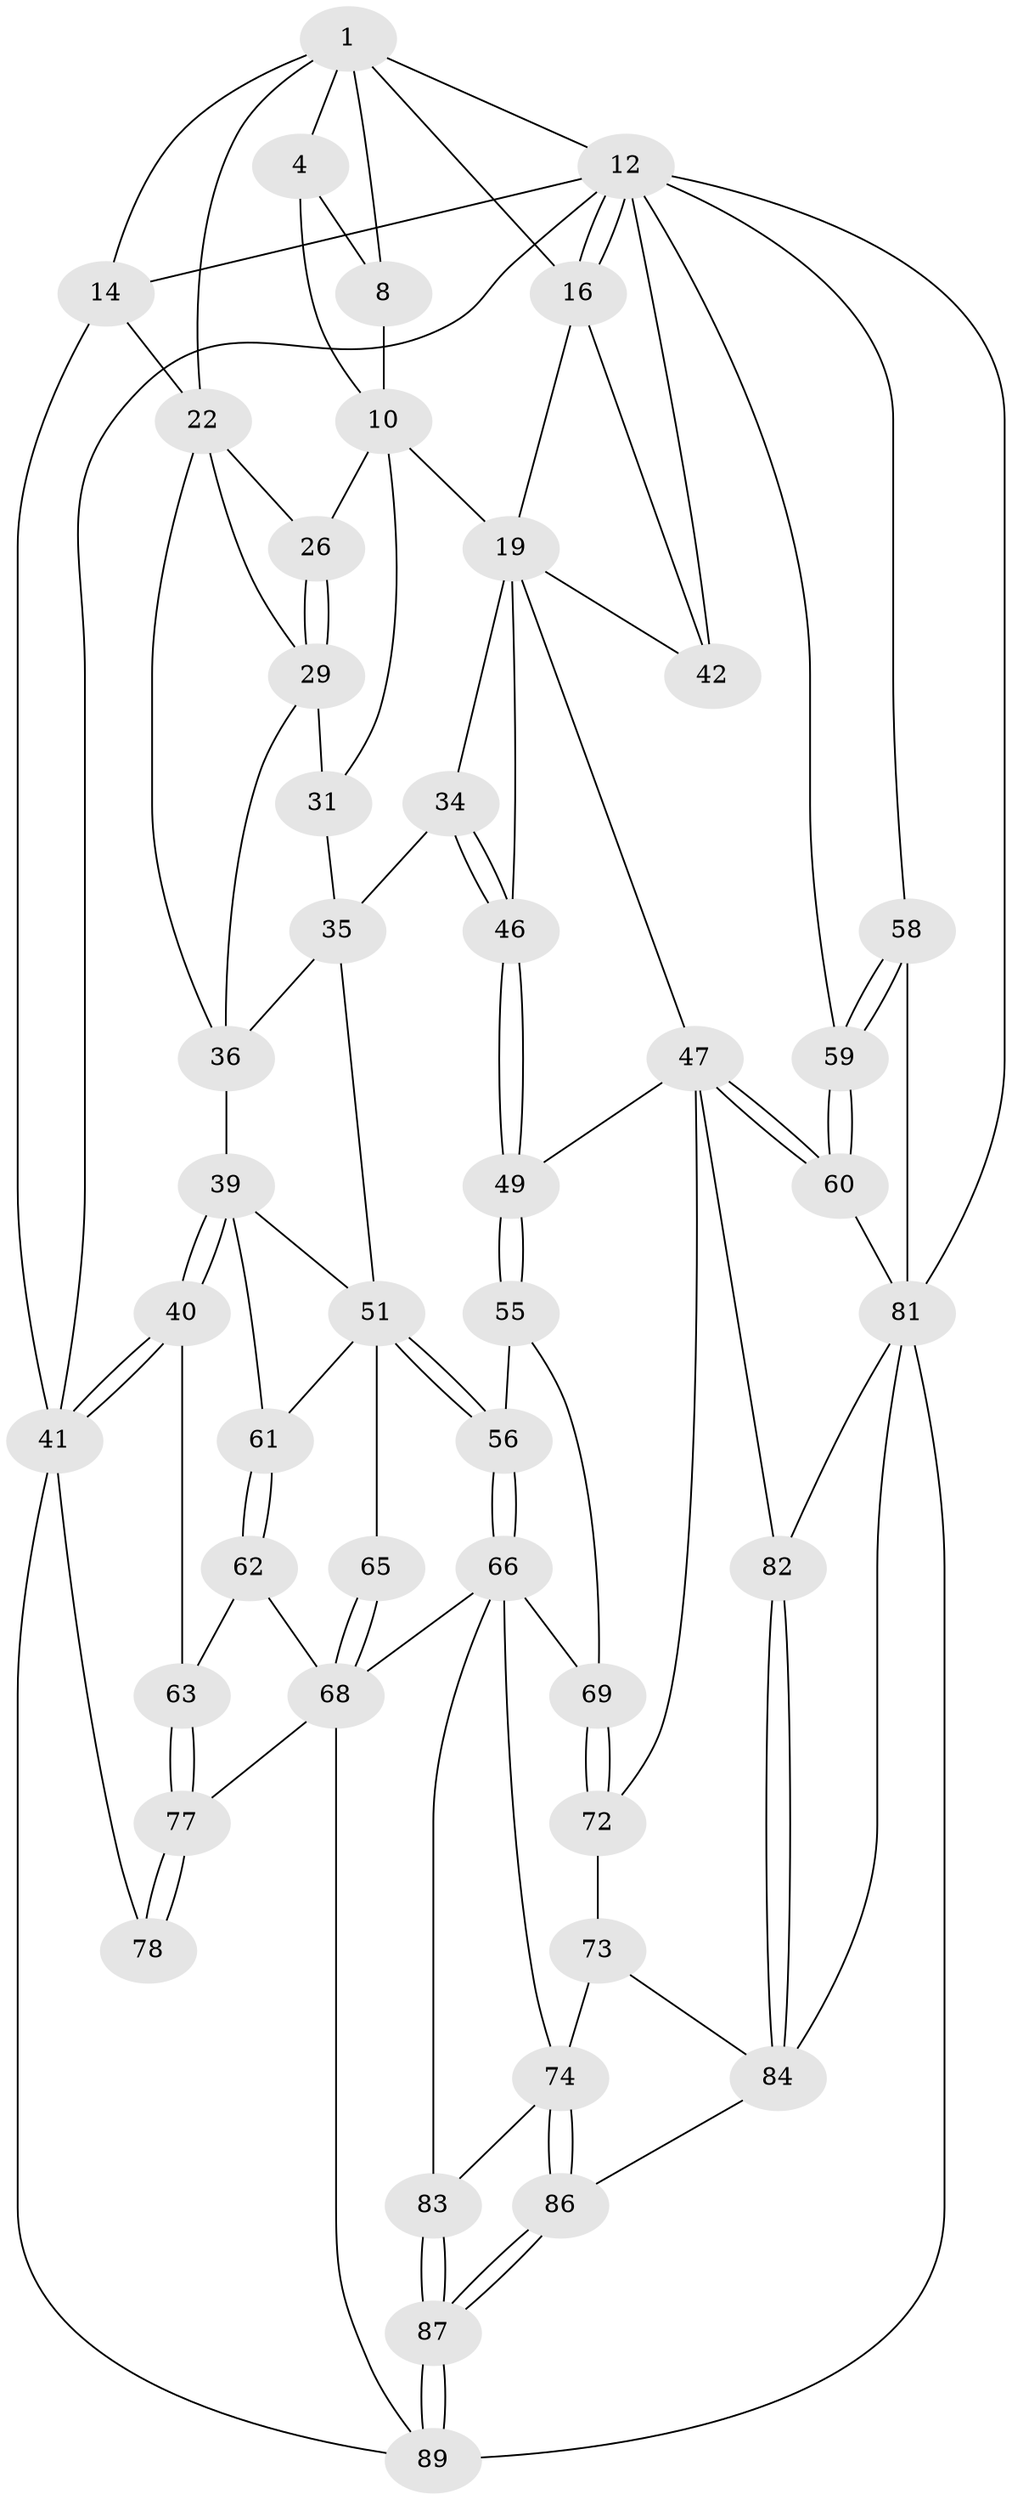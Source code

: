 // original degree distribution, {3: 0.02127659574468085, 4: 0.24468085106382978, 5: 0.5106382978723404, 6: 0.22340425531914893}
// Generated by graph-tools (version 1.1) at 2025/17/03/09/25 04:17:14]
// undirected, 47 vertices, 110 edges
graph export_dot {
graph [start="1"]
  node [color=gray90,style=filled];
  1 [pos="+0.6490455668412086+0",super="+2+6"];
  4 [pos="+0.6158407510021097+0",super="+5"];
  8 [pos="+0.7898783718690479+0.07845297094867053"];
  10 [pos="+0.7067114567996228+0.2192117426228479",super="+17+11"];
  12 [pos="+1+0",super="+13"];
  14 [pos="+0+0",super="+15"];
  16 [pos="+0.859958400260632+0.12526833547923608",super="+18"];
  19 [pos="+0.8247543897565942+0.29312028528060247",super="+45+20"];
  22 [pos="+0.4439580750242478+0.08780632626792927",super="+23"];
  26 [pos="+0.48008611433853887+0.1630080947069279"];
  29 [pos="+0.45815123712940165+0.19537105110005012",super="+30"];
  31 [pos="+0.4939764618941408+0.2642609424224626",super="+32"];
  34 [pos="+0.5827883912443726+0.3941133841642041"];
  35 [pos="+0.5138218346114675+0.41625244415564605",super="+38"];
  36 [pos="+0.45891171168664036+0.3985247926498154",super="+37"];
  39 [pos="+0.14392579348379453+0.3698554859107879",super="+54"];
  40 [pos="+0.05396152918007539+0.4410396969562991"];
  41 [pos="+0+0.479127488222904",super="+79"];
  42 [pos="+0.9413502183120054+0.2692798870116913",super="+44"];
  46 [pos="+0.7250822121655774+0.5401832393605245"];
  47 [pos="+0.8641126110449876+0.5777478395726474",super="+48"];
  49 [pos="+0.7343403436487945+0.5653288474430043"];
  51 [pos="+0.47379892444337396+0.47794869810066665",super="+52"];
  55 [pos="+0.5779605047788674+0.5842798252639507"];
  56 [pos="+0.5131596890319745+0.538996071510552"];
  58 [pos="+1+1"];
  59 [pos="+1+0.7069715354789655"];
  60 [pos="+1+0.6918251842285563"];
  61 [pos="+0.23143317254685764+0.6226319412846975"];
  62 [pos="+0.22903710816240555+0.623941202519533"];
  63 [pos="+0.1979241868412862+0.6271626985510319"];
  65 [pos="+0.39789154072042604+0.6733022897419852"];
  66 [pos="+0.48966621693778173+0.6792508661441718",super="+67+70"];
  68 [pos="+0.4013032660016791+0.6946177322481113",super="+76"];
  69 [pos="+0.5736866293714015+0.6355633970007016"];
  72 [pos="+0.6797981361535718+0.6758770702382736"];
  73 [pos="+0.6491729734624113+0.699214058124573"];
  74 [pos="+0.6054658730266258+0.7179531385871172",super="+75"];
  77 [pos="+0.17481223004862242+0.7742594472081924"];
  78 [pos="+0.1130545285792967+0.8199253358763797"];
  81 [pos="+0.8676843999978483+0.7953488477812247",super="+90"];
  82 [pos="+0.73884961618652+0.680038557200204"];
  83 [pos="+0.5137601897952508+0.746423732126782"];
  84 [pos="+0.7064119139798787+0.8811743556567385",super="+85"];
  86 [pos="+0.607703345867327+0.875806118478201"];
  87 [pos="+0.5386384636966254+0.895879882342992"];
  89 [pos="+0.43345534526877366+0.9784114421031513",super="+92"];
  1 -- 4;
  1 -- 22;
  1 -- 14;
  1 -- 8;
  1 -- 12;
  1 -- 16;
  4 -- 10 [weight=2];
  4 -- 8;
  8 -- 10;
  10 -- 26;
  10 -- 31;
  10 -- 19 [weight=2];
  12 -- 16;
  12 -- 16;
  12 -- 41;
  12 -- 42 [weight=2];
  12 -- 14;
  12 -- 81;
  12 -- 58;
  12 -- 59;
  14 -- 41 [weight=2];
  14 -- 22;
  16 -- 42;
  16 -- 19;
  19 -- 47;
  19 -- 42;
  19 -- 34;
  19 -- 46;
  22 -- 26;
  22 -- 36;
  22 -- 29;
  26 -- 29;
  26 -- 29;
  29 -- 31 [weight=2];
  29 -- 36;
  31 -- 35;
  34 -- 35;
  34 -- 46;
  34 -- 46;
  35 -- 51;
  35 -- 36;
  36 -- 39;
  39 -- 40;
  39 -- 40;
  39 -- 61;
  39 -- 51;
  40 -- 41;
  40 -- 41;
  40 -- 63;
  41 -- 78 [weight=2];
  41 -- 89;
  46 -- 49;
  46 -- 49;
  47 -- 60;
  47 -- 60;
  47 -- 72;
  47 -- 49;
  47 -- 82;
  49 -- 55;
  49 -- 55;
  51 -- 56;
  51 -- 56;
  51 -- 65 [weight=2];
  51 -- 61;
  55 -- 56;
  55 -- 69;
  56 -- 66;
  56 -- 66;
  58 -- 59;
  58 -- 59;
  58 -- 81;
  59 -- 60;
  59 -- 60;
  60 -- 81;
  61 -- 62;
  61 -- 62;
  62 -- 63;
  62 -- 68;
  63 -- 77;
  63 -- 77;
  65 -- 68;
  65 -- 68;
  66 -- 83;
  66 -- 68;
  66 -- 69;
  66 -- 74;
  68 -- 89;
  68 -- 77;
  69 -- 72;
  69 -- 72;
  72 -- 73;
  73 -- 74;
  73 -- 84;
  74 -- 86;
  74 -- 86;
  74 -- 83;
  77 -- 78;
  77 -- 78;
  81 -- 82;
  81 -- 84;
  81 -- 89;
  82 -- 84;
  82 -- 84;
  83 -- 87;
  83 -- 87;
  84 -- 86;
  86 -- 87;
  86 -- 87;
  87 -- 89;
  87 -- 89;
}
